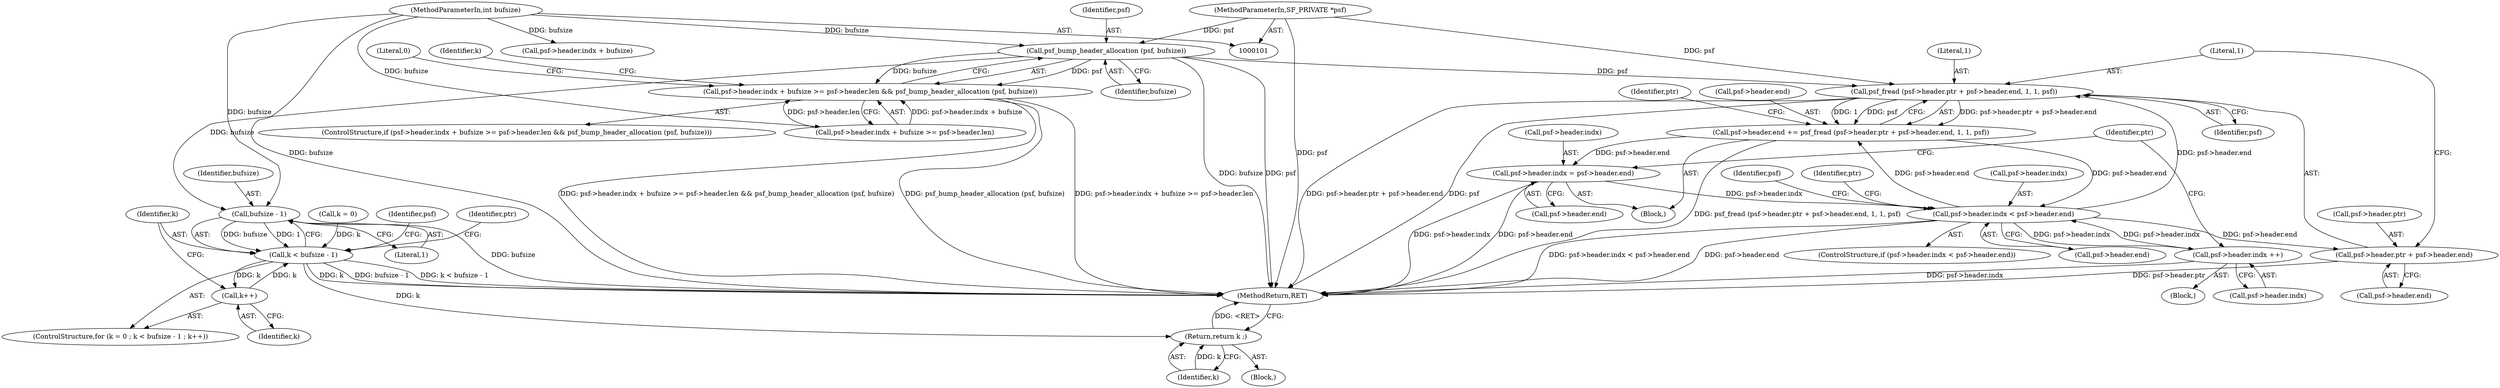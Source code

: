 digraph "0_libsndfile_708e996c87c5fae77b104ccfeb8f6db784c32074@API" {
"1000122" [label="(Call,psf_bump_header_allocation (psf, bufsize))"];
"1000102" [label="(MethodParameterIn,SF_PRIVATE *psf)"];
"1000104" [label="(MethodParameterIn,int bufsize)"];
"1000108" [label="(Call,psf->header.indx + bufsize >= psf->header.len && psf_bump_header_allocation (psf, bufsize))"];
"1000133" [label="(Call,bufsize - 1)"];
"1000131" [label="(Call,k < bufsize - 1)"];
"1000136" [label="(Call,k++)"];
"1000234" [label="(Return,return k ;)"];
"1000181" [label="(Call,psf_fread (psf->header.ptr + psf->header.end, 1, 1, psf))"];
"1000175" [label="(Call,psf->header.end += psf_fread (psf->header.ptr + psf->header.end, 1, 1, psf))"];
"1000140" [label="(Call,psf->header.indx < psf->header.end)"];
"1000167" [label="(Call,psf->header.indx ++)"];
"1000182" [label="(Call,psf->header.ptr + psf->header.end)"];
"1000211" [label="(Call,psf->header.indx = psf->header.end)"];
"1000182" [label="(Call,psf->header.ptr + psf->header.end)"];
"1000139" [label="(ControlStructure,if (psf->header.indx < psf->header.end))"];
"1000188" [label="(Call,psf->header.end)"];
"1000126" [label="(Literal,0)"];
"1000175" [label="(Call,psf->header.end += psf_fread (psf->header.ptr + psf->header.end, 1, 1, psf))"];
"1000198" [label="(Identifier,ptr)"];
"1000128" [label="(Call,k = 0)"];
"1000122" [label="(Call,psf_bump_header_allocation (psf, bufsize))"];
"1000151" [label="(Block,)"];
"1000143" [label="(Identifier,psf)"];
"1000137" [label="(Identifier,k)"];
"1000194" [label="(Literal,1)"];
"1000167" [label="(Call,psf->header.indx ++)"];
"1000212" [label="(Call,psf->header.indx)"];
"1000225" [label="(Identifier,ptr)"];
"1000104" [label="(MethodParameterIn,int bufsize)"];
"1000109" [label="(Call,psf->header.indx + bufsize >= psf->header.len)"];
"1000141" [label="(Call,psf->header.indx)"];
"1000140" [label="(Call,psf->header.indx < psf->header.end)"];
"1000110" [label="(Call,psf->header.indx + bufsize)"];
"1000136" [label="(Call,k++)"];
"1000135" [label="(Literal,1)"];
"1000108" [label="(Call,psf->header.indx + bufsize >= psf->header.len && psf_bump_header_allocation (psf, bufsize))"];
"1000211" [label="(Call,psf->header.indx = psf->header.end)"];
"1000124" [label="(Identifier,bufsize)"];
"1000129" [label="(Identifier,k)"];
"1000146" [label="(Call,psf->header.end)"];
"1000133" [label="(Call,bufsize - 1)"];
"1000178" [label="(Identifier,psf)"];
"1000183" [label="(Call,psf->header.ptr)"];
"1000131" [label="(Call,k < bufsize - 1)"];
"1000107" [label="(ControlStructure,if (psf->header.indx + bufsize >= psf->header.len && psf_bump_header_allocation (psf, bufsize)))"];
"1000217" [label="(Call,psf->header.end)"];
"1000127" [label="(ControlStructure,for (k = 0 ; k < bufsize - 1 ; k++))"];
"1000168" [label="(Call,psf->header.indx)"];
"1000235" [label="(Identifier,k)"];
"1000102" [label="(MethodParameterIn,SF_PRIVATE *psf)"];
"1000195" [label="(Identifier,psf)"];
"1000154" [label="(Identifier,ptr)"];
"1000176" [label="(Call,psf->header.end)"];
"1000134" [label="(Identifier,bufsize)"];
"1000132" [label="(Identifier,k)"];
"1000174" [label="(Block,)"];
"1000231" [label="(Identifier,ptr)"];
"1000234" [label="(Return,return k ;)"];
"1000105" [label="(Block,)"];
"1000193" [label="(Literal,1)"];
"1000236" [label="(MethodReturn,RET)"];
"1000123" [label="(Identifier,psf)"];
"1000181" [label="(Call,psf_fread (psf->header.ptr + psf->header.end, 1, 1, psf))"];
"1000122" -> "1000108"  [label="AST: "];
"1000122" -> "1000124"  [label="CFG: "];
"1000123" -> "1000122"  [label="AST: "];
"1000124" -> "1000122"  [label="AST: "];
"1000108" -> "1000122"  [label="CFG: "];
"1000122" -> "1000236"  [label="DDG: psf"];
"1000122" -> "1000236"  [label="DDG: bufsize"];
"1000122" -> "1000108"  [label="DDG: psf"];
"1000122" -> "1000108"  [label="DDG: bufsize"];
"1000102" -> "1000122"  [label="DDG: psf"];
"1000104" -> "1000122"  [label="DDG: bufsize"];
"1000122" -> "1000133"  [label="DDG: bufsize"];
"1000122" -> "1000181"  [label="DDG: psf"];
"1000102" -> "1000101"  [label="AST: "];
"1000102" -> "1000236"  [label="DDG: psf"];
"1000102" -> "1000181"  [label="DDG: psf"];
"1000104" -> "1000101"  [label="AST: "];
"1000104" -> "1000236"  [label="DDG: bufsize"];
"1000104" -> "1000109"  [label="DDG: bufsize"];
"1000104" -> "1000110"  [label="DDG: bufsize"];
"1000104" -> "1000133"  [label="DDG: bufsize"];
"1000108" -> "1000107"  [label="AST: "];
"1000108" -> "1000109"  [label="CFG: "];
"1000109" -> "1000108"  [label="AST: "];
"1000126" -> "1000108"  [label="CFG: "];
"1000129" -> "1000108"  [label="CFG: "];
"1000108" -> "1000236"  [label="DDG: psf->header.indx + bufsize >= psf->header.len && psf_bump_header_allocation (psf, bufsize)"];
"1000108" -> "1000236"  [label="DDG: psf_bump_header_allocation (psf, bufsize)"];
"1000108" -> "1000236"  [label="DDG: psf->header.indx + bufsize >= psf->header.len"];
"1000109" -> "1000108"  [label="DDG: psf->header.indx + bufsize"];
"1000109" -> "1000108"  [label="DDG: psf->header.len"];
"1000133" -> "1000131"  [label="AST: "];
"1000133" -> "1000135"  [label="CFG: "];
"1000134" -> "1000133"  [label="AST: "];
"1000135" -> "1000133"  [label="AST: "];
"1000131" -> "1000133"  [label="CFG: "];
"1000133" -> "1000236"  [label="DDG: bufsize"];
"1000133" -> "1000131"  [label="DDG: bufsize"];
"1000133" -> "1000131"  [label="DDG: 1"];
"1000131" -> "1000127"  [label="AST: "];
"1000132" -> "1000131"  [label="AST: "];
"1000143" -> "1000131"  [label="CFG: "];
"1000231" -> "1000131"  [label="CFG: "];
"1000131" -> "1000236"  [label="DDG: k"];
"1000131" -> "1000236"  [label="DDG: bufsize - 1"];
"1000131" -> "1000236"  [label="DDG: k < bufsize - 1"];
"1000128" -> "1000131"  [label="DDG: k"];
"1000136" -> "1000131"  [label="DDG: k"];
"1000131" -> "1000136"  [label="DDG: k"];
"1000131" -> "1000234"  [label="DDG: k"];
"1000136" -> "1000127"  [label="AST: "];
"1000136" -> "1000137"  [label="CFG: "];
"1000137" -> "1000136"  [label="AST: "];
"1000132" -> "1000136"  [label="CFG: "];
"1000234" -> "1000105"  [label="AST: "];
"1000234" -> "1000235"  [label="CFG: "];
"1000235" -> "1000234"  [label="AST: "];
"1000236" -> "1000234"  [label="CFG: "];
"1000234" -> "1000236"  [label="DDG: <RET>"];
"1000235" -> "1000234"  [label="DDG: k"];
"1000181" -> "1000175"  [label="AST: "];
"1000181" -> "1000195"  [label="CFG: "];
"1000182" -> "1000181"  [label="AST: "];
"1000193" -> "1000181"  [label="AST: "];
"1000194" -> "1000181"  [label="AST: "];
"1000195" -> "1000181"  [label="AST: "];
"1000175" -> "1000181"  [label="CFG: "];
"1000181" -> "1000236"  [label="DDG: psf->header.ptr + psf->header.end"];
"1000181" -> "1000236"  [label="DDG: psf"];
"1000181" -> "1000175"  [label="DDG: psf->header.ptr + psf->header.end"];
"1000181" -> "1000175"  [label="DDG: 1"];
"1000181" -> "1000175"  [label="DDG: psf"];
"1000140" -> "1000181"  [label="DDG: psf->header.end"];
"1000175" -> "1000174"  [label="AST: "];
"1000176" -> "1000175"  [label="AST: "];
"1000198" -> "1000175"  [label="CFG: "];
"1000175" -> "1000236"  [label="DDG: psf_fread (psf->header.ptr + psf->header.end, 1, 1, psf)"];
"1000175" -> "1000140"  [label="DDG: psf->header.end"];
"1000140" -> "1000175"  [label="DDG: psf->header.end"];
"1000175" -> "1000211"  [label="DDG: psf->header.end"];
"1000140" -> "1000139"  [label="AST: "];
"1000140" -> "1000146"  [label="CFG: "];
"1000141" -> "1000140"  [label="AST: "];
"1000146" -> "1000140"  [label="AST: "];
"1000154" -> "1000140"  [label="CFG: "];
"1000178" -> "1000140"  [label="CFG: "];
"1000140" -> "1000236"  [label="DDG: psf->header.indx < psf->header.end"];
"1000140" -> "1000236"  [label="DDG: psf->header.end"];
"1000167" -> "1000140"  [label="DDG: psf->header.indx"];
"1000211" -> "1000140"  [label="DDG: psf->header.indx"];
"1000140" -> "1000167"  [label="DDG: psf->header.indx"];
"1000140" -> "1000182"  [label="DDG: psf->header.end"];
"1000167" -> "1000151"  [label="AST: "];
"1000167" -> "1000168"  [label="CFG: "];
"1000168" -> "1000167"  [label="AST: "];
"1000225" -> "1000167"  [label="CFG: "];
"1000167" -> "1000236"  [label="DDG: psf->header.indx"];
"1000182" -> "1000188"  [label="CFG: "];
"1000183" -> "1000182"  [label="AST: "];
"1000188" -> "1000182"  [label="AST: "];
"1000193" -> "1000182"  [label="CFG: "];
"1000182" -> "1000236"  [label="DDG: psf->header.ptr"];
"1000211" -> "1000174"  [label="AST: "];
"1000211" -> "1000217"  [label="CFG: "];
"1000212" -> "1000211"  [label="AST: "];
"1000217" -> "1000211"  [label="AST: "];
"1000225" -> "1000211"  [label="CFG: "];
"1000211" -> "1000236"  [label="DDG: psf->header.end"];
"1000211" -> "1000236"  [label="DDG: psf->header.indx"];
}
